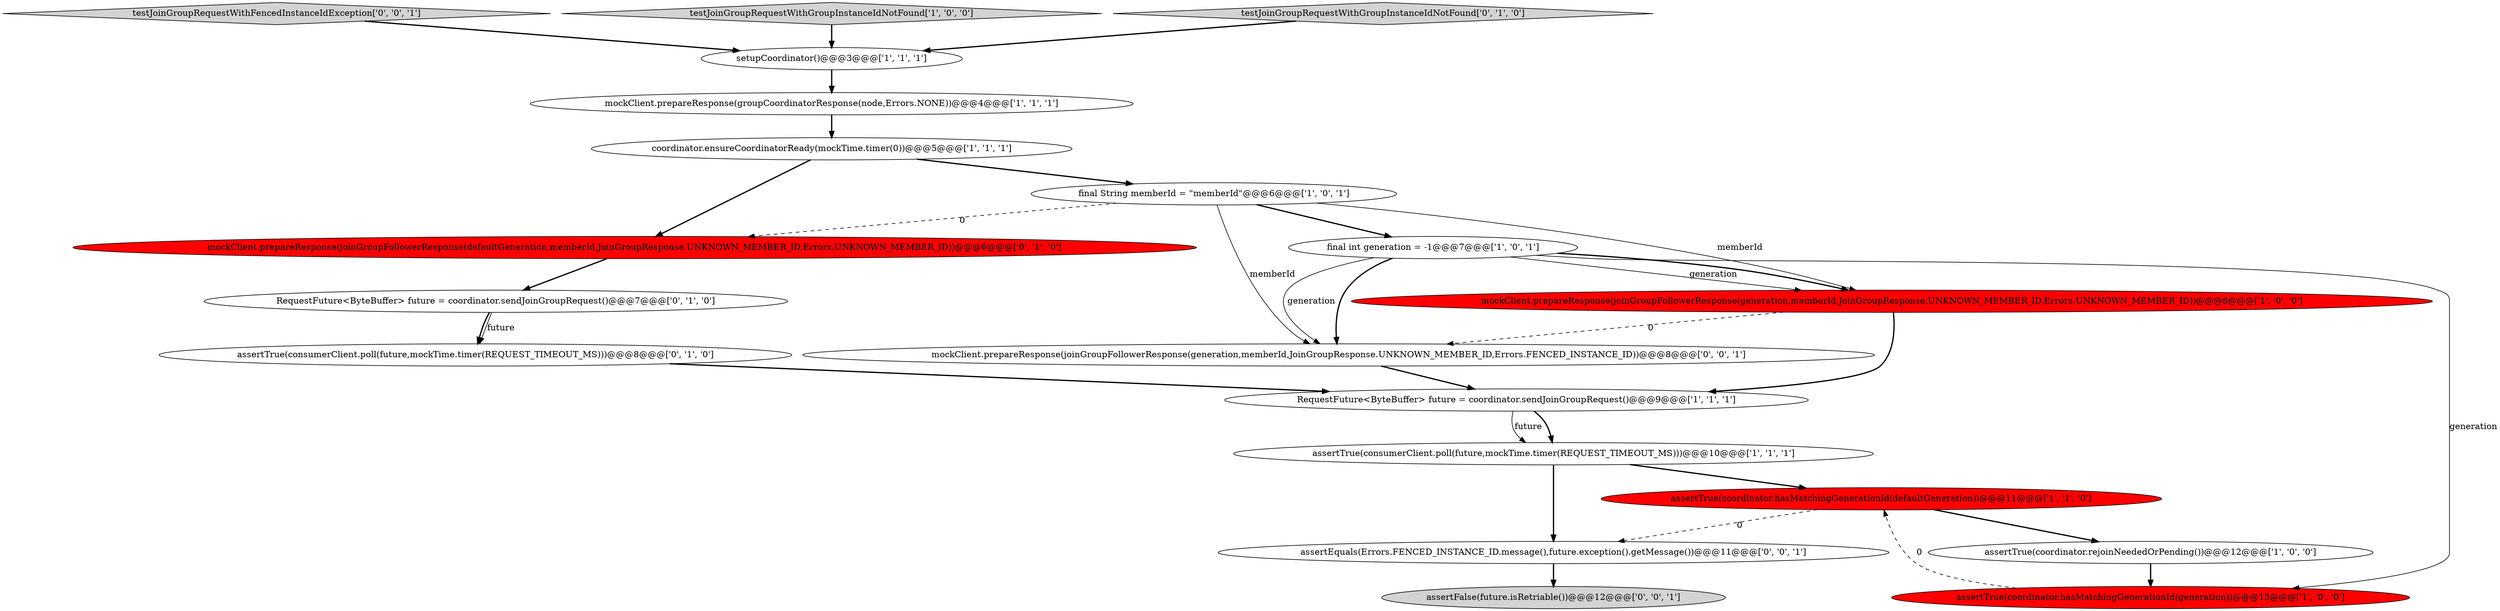 digraph {
18 [style = filled, label = "testJoinGroupRequestWithFencedInstanceIdException['0', '0', '1']", fillcolor = lightgray, shape = diamond image = "AAA0AAABBB3BBB"];
0 [style = filled, label = "assertTrue(coordinator.hasMatchingGenerationId(generation))@@@13@@@['1', '0', '0']", fillcolor = red, shape = ellipse image = "AAA1AAABBB1BBB"];
4 [style = filled, label = "coordinator.ensureCoordinatorReady(mockTime.timer(0))@@@5@@@['1', '1', '1']", fillcolor = white, shape = ellipse image = "AAA0AAABBB1BBB"];
11 [style = filled, label = "mockClient.prepareResponse(groupCoordinatorResponse(node,Errors.NONE))@@@4@@@['1', '1', '1']", fillcolor = white, shape = ellipse image = "AAA0AAABBB1BBB"];
17 [style = filled, label = "assertFalse(future.isRetriable())@@@12@@@['0', '0', '1']", fillcolor = lightgray, shape = ellipse image = "AAA0AAABBB3BBB"];
16 [style = filled, label = "mockClient.prepareResponse(joinGroupFollowerResponse(generation,memberId,JoinGroupResponse.UNKNOWN_MEMBER_ID,Errors.FENCED_INSTANCE_ID))@@@8@@@['0', '0', '1']", fillcolor = white, shape = ellipse image = "AAA0AAABBB3BBB"];
2 [style = filled, label = "testJoinGroupRequestWithGroupInstanceIdNotFound['1', '0', '0']", fillcolor = lightgray, shape = diamond image = "AAA0AAABBB1BBB"];
6 [style = filled, label = "RequestFuture<ByteBuffer> future = coordinator.sendJoinGroupRequest()@@@9@@@['1', '1', '1']", fillcolor = white, shape = ellipse image = "AAA0AAABBB1BBB"];
10 [style = filled, label = "final String memberId = \"memberId\"@@@6@@@['1', '0', '1']", fillcolor = white, shape = ellipse image = "AAA0AAABBB1BBB"];
8 [style = filled, label = "assertTrue(consumerClient.poll(future,mockTime.timer(REQUEST_TIMEOUT_MS)))@@@10@@@['1', '1', '1']", fillcolor = white, shape = ellipse image = "AAA0AAABBB1BBB"];
9 [style = filled, label = "assertTrue(coordinator.rejoinNeededOrPending())@@@12@@@['1', '0', '0']", fillcolor = white, shape = ellipse image = "AAA0AAABBB1BBB"];
5 [style = filled, label = "setupCoordinator()@@@3@@@['1', '1', '1']", fillcolor = white, shape = ellipse image = "AAA0AAABBB1BBB"];
12 [style = filled, label = "assertTrue(consumerClient.poll(future,mockTime.timer(REQUEST_TIMEOUT_MS)))@@@8@@@['0', '1', '0']", fillcolor = white, shape = ellipse image = "AAA0AAABBB2BBB"];
15 [style = filled, label = "testJoinGroupRequestWithGroupInstanceIdNotFound['0', '1', '0']", fillcolor = lightgray, shape = diamond image = "AAA0AAABBB2BBB"];
14 [style = filled, label = "RequestFuture<ByteBuffer> future = coordinator.sendJoinGroupRequest()@@@7@@@['0', '1', '0']", fillcolor = white, shape = ellipse image = "AAA0AAABBB2BBB"];
13 [style = filled, label = "mockClient.prepareResponse(joinGroupFollowerResponse(defaultGeneration,memberId,JoinGroupResponse.UNKNOWN_MEMBER_ID,Errors.UNKNOWN_MEMBER_ID))@@@6@@@['0', '1', '0']", fillcolor = red, shape = ellipse image = "AAA1AAABBB2BBB"];
7 [style = filled, label = "mockClient.prepareResponse(joinGroupFollowerResponse(generation,memberId,JoinGroupResponse.UNKNOWN_MEMBER_ID,Errors.UNKNOWN_MEMBER_ID))@@@8@@@['1', '0', '0']", fillcolor = red, shape = ellipse image = "AAA1AAABBB1BBB"];
19 [style = filled, label = "assertEquals(Errors.FENCED_INSTANCE_ID.message(),future.exception().getMessage())@@@11@@@['0', '0', '1']", fillcolor = white, shape = ellipse image = "AAA0AAABBB3BBB"];
3 [style = filled, label = "final int generation = -1@@@7@@@['1', '0', '1']", fillcolor = white, shape = ellipse image = "AAA0AAABBB1BBB"];
1 [style = filled, label = "assertTrue(coordinator.hasMatchingGenerationId(defaultGeneration))@@@11@@@['1', '1', '0']", fillcolor = red, shape = ellipse image = "AAA1AAABBB1BBB"];
4->10 [style = bold, label=""];
9->0 [style = bold, label=""];
8->19 [style = bold, label=""];
7->16 [style = dashed, label="0"];
16->6 [style = bold, label=""];
3->7 [style = solid, label="generation"];
4->13 [style = bold, label=""];
11->4 [style = bold, label=""];
1->19 [style = dashed, label="0"];
0->1 [style = dashed, label="0"];
10->3 [style = bold, label=""];
10->16 [style = solid, label="memberId"];
10->7 [style = solid, label="memberId"];
19->17 [style = bold, label=""];
10->13 [style = dashed, label="0"];
3->16 [style = bold, label=""];
3->16 [style = solid, label="generation"];
12->6 [style = bold, label=""];
3->0 [style = solid, label="generation"];
15->5 [style = bold, label=""];
1->9 [style = bold, label=""];
8->1 [style = bold, label=""];
14->12 [style = solid, label="future"];
3->7 [style = bold, label=""];
18->5 [style = bold, label=""];
14->12 [style = bold, label=""];
6->8 [style = bold, label=""];
7->6 [style = bold, label=""];
5->11 [style = bold, label=""];
13->14 [style = bold, label=""];
6->8 [style = solid, label="future"];
2->5 [style = bold, label=""];
}
